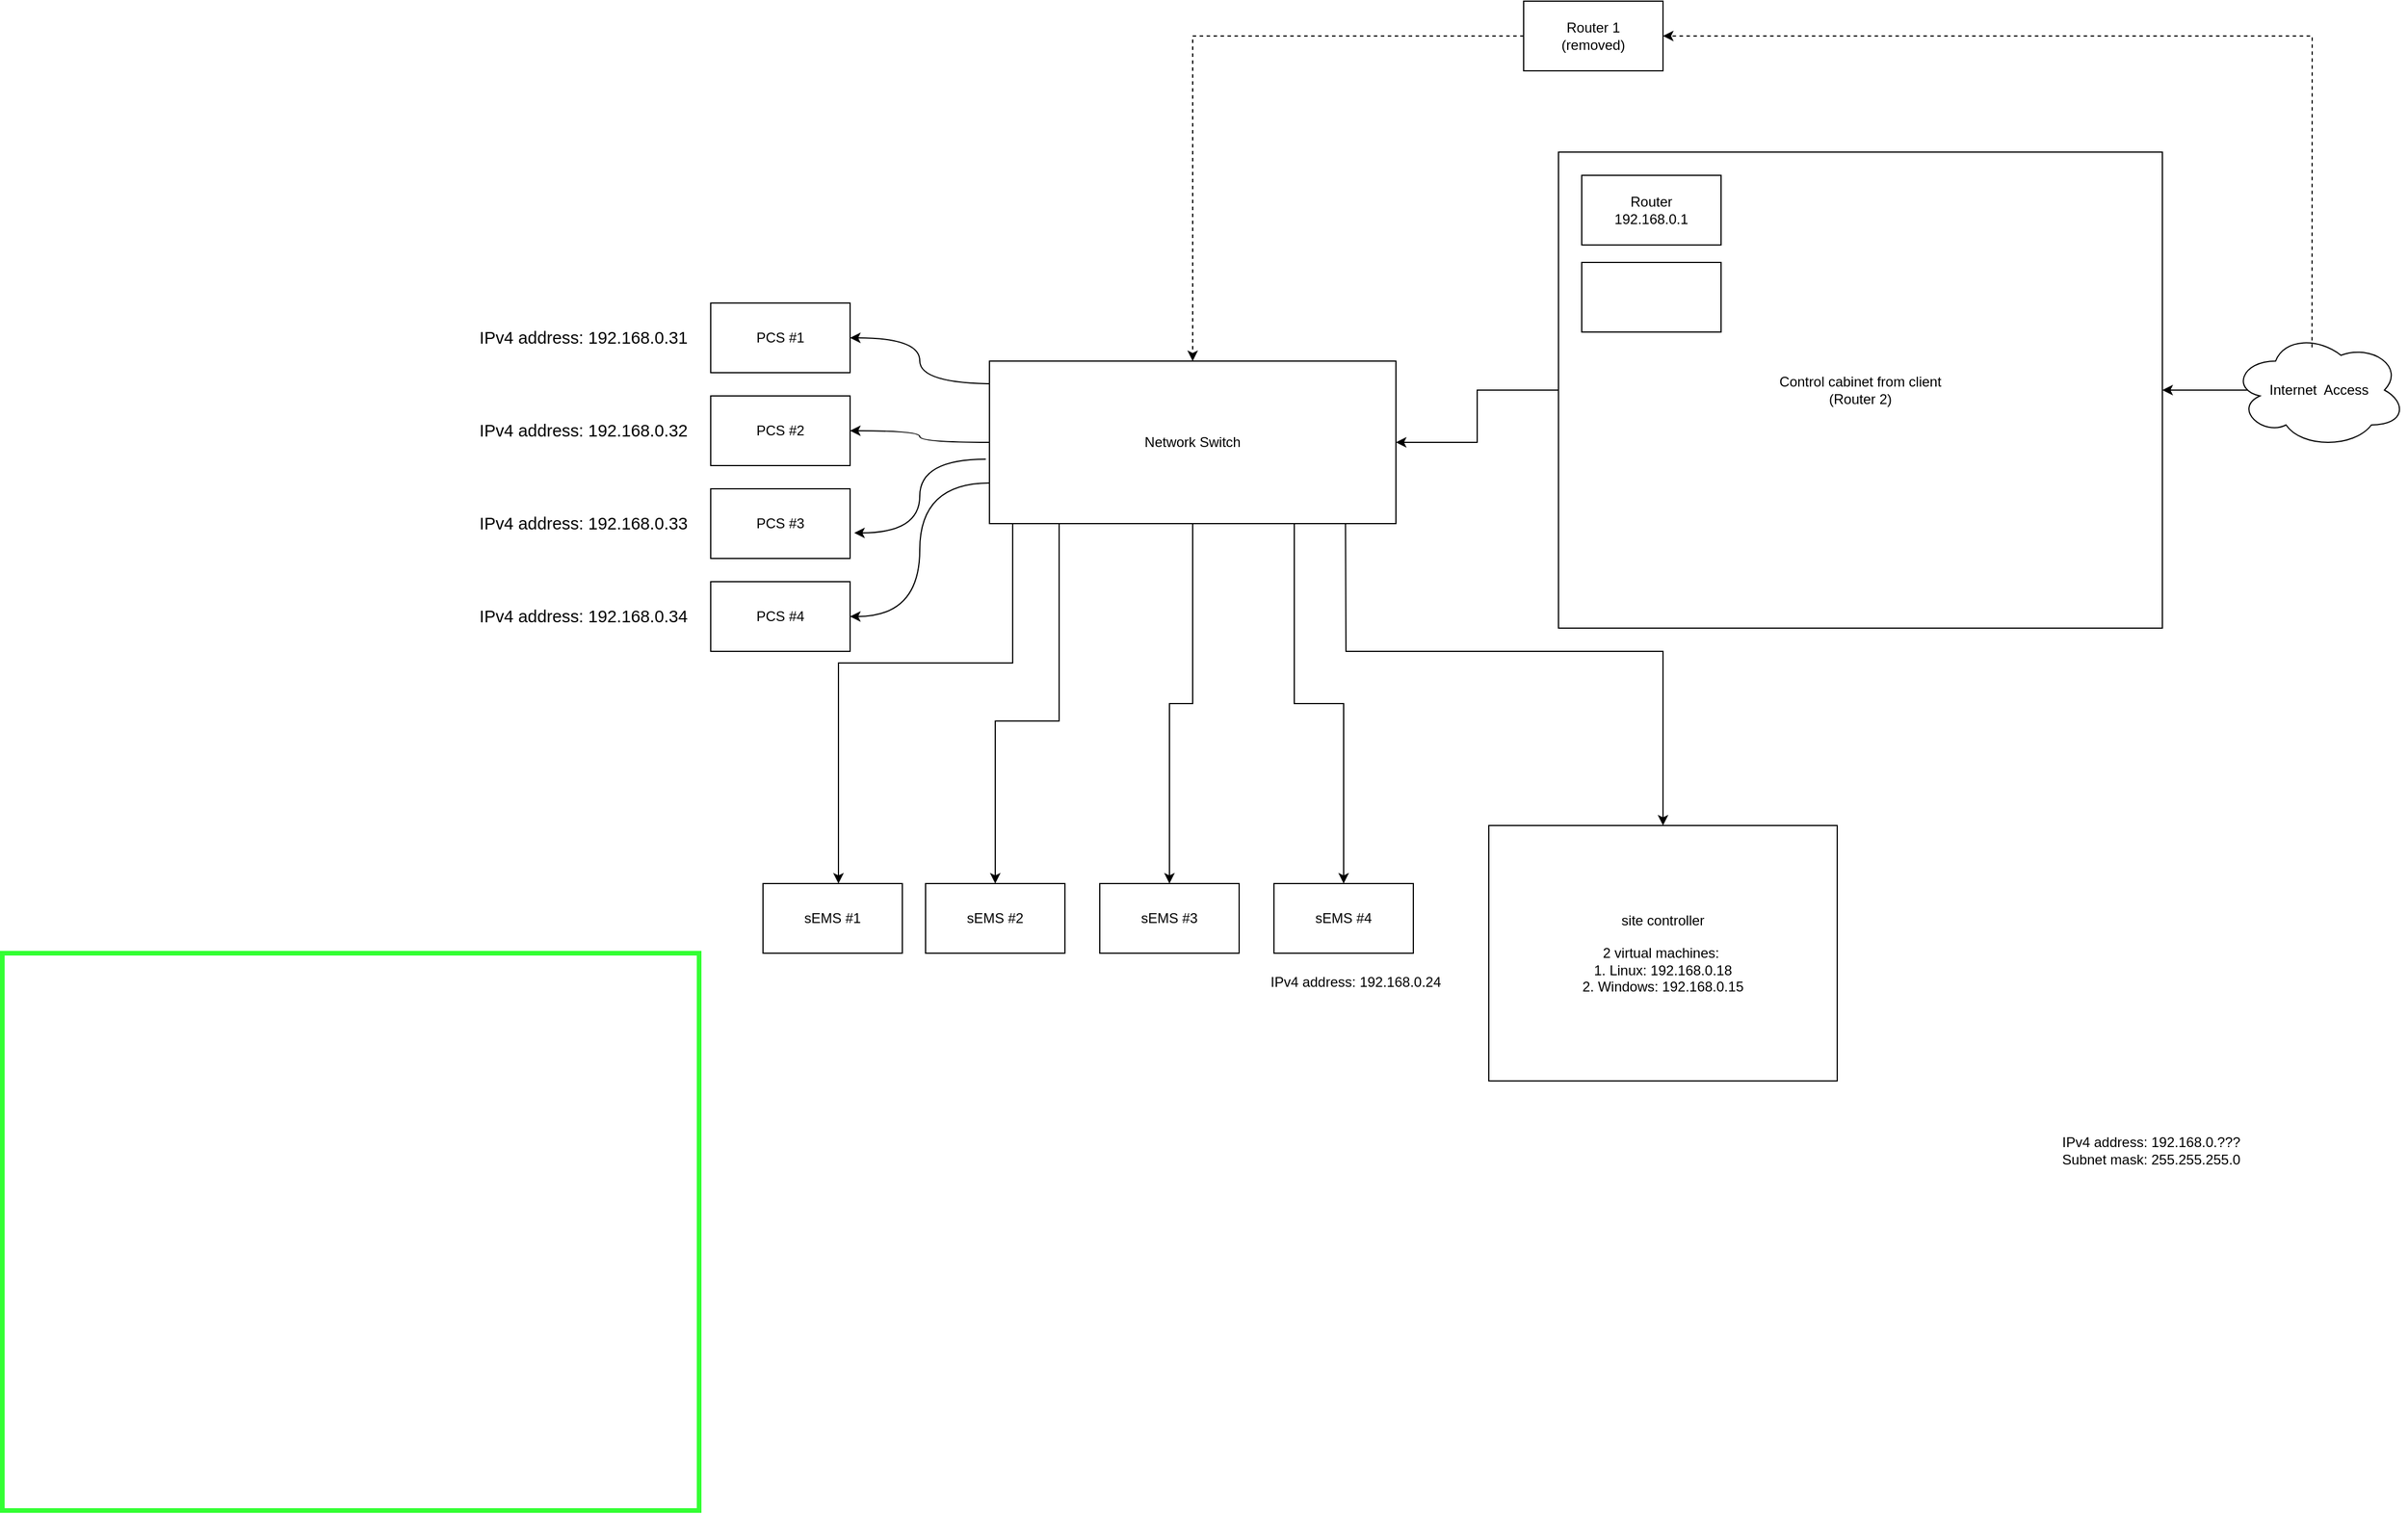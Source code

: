 <mxfile version="25.0.1">
  <diagram name="Page-1" id="i_iEyG8WwpYys4Z01Bvx">
    <mxGraphModel dx="2350" dy="1983" grid="1" gridSize="10" guides="1" tooltips="1" connect="1" arrows="1" fold="1" page="1" pageScale="1" pageWidth="850" pageHeight="1100" math="0" shadow="0">
      <root>
        <mxCell id="0" />
        <mxCell id="1" parent="0" />
        <mxCell id="F2qC7Blam01HhqX9r1j5-35" value="" style="edgeStyle=orthogonalEdgeStyle;rounded=0;orthogonalLoop=1;jettySize=auto;html=1;exitX=0.096;exitY=0.5;exitDx=0;exitDy=0;exitPerimeter=0;" edge="1" parent="1" source="F2qC7Blam01HhqX9r1j5-2" target="F2qC7Blam01HhqX9r1j5-25">
          <mxGeometry relative="1" as="geometry">
            <Array as="points" />
          </mxGeometry>
        </mxCell>
        <mxCell id="F2qC7Blam01HhqX9r1j5-2" value="&lt;div&gt;Internet&amp;nbsp; Access&lt;/div&gt;" style="ellipse;shape=cloud;whiteSpace=wrap;html=1;" vertex="1" parent="1">
          <mxGeometry x="1690" y="85" width="150" height="100" as="geometry" />
        </mxCell>
        <mxCell id="F2qC7Blam01HhqX9r1j5-6" value="" style="edgeStyle=orthogonalEdgeStyle;rounded=0;orthogonalLoop=1;jettySize=auto;html=1;dashed=1;" edge="1" parent="1" source="F2qC7Blam01HhqX9r1j5-3" target="F2qC7Blam01HhqX9r1j5-5">
          <mxGeometry relative="1" as="geometry" />
        </mxCell>
        <mxCell id="F2qC7Blam01HhqX9r1j5-3" value="Router 1&lt;div&gt;(removed)&lt;/div&gt;" style="rounded=0;whiteSpace=wrap;html=1;" vertex="1" parent="1">
          <mxGeometry x="1080" y="-200" width="120" height="60" as="geometry" />
        </mxCell>
        <mxCell id="F2qC7Blam01HhqX9r1j5-4" value="" style="endArrow=classic;html=1;rounded=0;entryX=1;entryY=0.5;entryDx=0;entryDy=0;exitX=0.459;exitY=0.132;exitDx=0;exitDy=0;exitPerimeter=0;dashed=1;" edge="1" parent="1" source="F2qC7Blam01HhqX9r1j5-2" target="F2qC7Blam01HhqX9r1j5-3">
          <mxGeometry width="50" height="50" relative="1" as="geometry">
            <mxPoint x="1220" y="210" as="sourcePoint" />
            <mxPoint x="1000" y="300" as="targetPoint" />
            <Array as="points">
              <mxPoint x="1759" y="-170" />
              <mxPoint x="1539" y="-170" />
              <mxPoint x="1270" y="-170" />
              <mxPoint x="1230" y="-170" />
            </Array>
          </mxGeometry>
        </mxCell>
        <mxCell id="F2qC7Blam01HhqX9r1j5-12" style="edgeStyle=orthogonalEdgeStyle;rounded=0;orthogonalLoop=1;jettySize=auto;html=1;exitX=0.017;exitY=0.14;exitDx=0;exitDy=0;entryX=1;entryY=0.5;entryDx=0;entryDy=0;curved=1;exitPerimeter=0;" edge="1" parent="1" source="F2qC7Blam01HhqX9r1j5-5" target="F2qC7Blam01HhqX9r1j5-7">
          <mxGeometry relative="1" as="geometry">
            <mxPoint x="550" y="210" as="sourcePoint" />
          </mxGeometry>
        </mxCell>
        <mxCell id="F2qC7Blam01HhqX9r1j5-13" style="edgeStyle=orthogonalEdgeStyle;rounded=0;orthogonalLoop=1;jettySize=auto;html=1;exitX=0;exitY=0.5;exitDx=0;exitDy=0;entryX=1;entryY=0.5;entryDx=0;entryDy=0;curved=1;" edge="1" parent="1" source="F2qC7Blam01HhqX9r1j5-5" target="F2qC7Blam01HhqX9r1j5-8">
          <mxGeometry relative="1" as="geometry" />
        </mxCell>
        <mxCell id="F2qC7Blam01HhqX9r1j5-16" style="edgeStyle=orthogonalEdgeStyle;rounded=0;orthogonalLoop=1;jettySize=auto;html=1;exitX=0;exitY=0.75;exitDx=0;exitDy=0;entryX=1;entryY=0.5;entryDx=0;entryDy=0;curved=1;" edge="1" parent="1" source="F2qC7Blam01HhqX9r1j5-5" target="F2qC7Blam01HhqX9r1j5-10">
          <mxGeometry relative="1" as="geometry" />
        </mxCell>
        <mxCell id="F2qC7Blam01HhqX9r1j5-33" style="edgeStyle=orthogonalEdgeStyle;rounded=0;orthogonalLoop=1;jettySize=auto;html=1;exitX=0.5;exitY=1;exitDx=0;exitDy=0;entryX=0.5;entryY=0;entryDx=0;entryDy=0;" edge="1" parent="1" source="F2qC7Blam01HhqX9r1j5-5" target="F2qC7Blam01HhqX9r1j5-30">
          <mxGeometry relative="1" as="geometry">
            <Array as="points">
              <mxPoint x="680" y="420" />
              <mxPoint x="625" y="420" />
            </Array>
          </mxGeometry>
        </mxCell>
        <mxCell id="F2qC7Blam01HhqX9r1j5-34" style="edgeStyle=orthogonalEdgeStyle;rounded=0;orthogonalLoop=1;jettySize=auto;html=1;exitX=0.25;exitY=1;exitDx=0;exitDy=0;" edge="1" parent="1" source="F2qC7Blam01HhqX9r1j5-5" target="F2qC7Blam01HhqX9r1j5-31">
          <mxGeometry relative="1" as="geometry">
            <Array as="points">
              <mxPoint x="640" y="250" />
              <mxPoint x="640" y="370" />
              <mxPoint x="490" y="370" />
            </Array>
          </mxGeometry>
        </mxCell>
        <mxCell id="F2qC7Blam01HhqX9r1j5-38" style="edgeStyle=orthogonalEdgeStyle;rounded=0;orthogonalLoop=1;jettySize=auto;html=1;exitX=0.5;exitY=1;exitDx=0;exitDy=0;entryX=0.5;entryY=0;entryDx=0;entryDy=0;" edge="1" parent="1" source="F2qC7Blam01HhqX9r1j5-5" target="F2qC7Blam01HhqX9r1j5-29">
          <mxGeometry relative="1" as="geometry" />
        </mxCell>
        <mxCell id="F2qC7Blam01HhqX9r1j5-39" style="edgeStyle=orthogonalEdgeStyle;rounded=0;orthogonalLoop=1;jettySize=auto;html=1;exitX=0.75;exitY=1;exitDx=0;exitDy=0;entryX=0.5;entryY=0;entryDx=0;entryDy=0;" edge="1" parent="1" source="F2qC7Blam01HhqX9r1j5-5" target="F2qC7Blam01HhqX9r1j5-23">
          <mxGeometry relative="1" as="geometry" />
        </mxCell>
        <mxCell id="F2qC7Blam01HhqX9r1j5-5" value="Network Switch" style="rounded=0;whiteSpace=wrap;html=1;" vertex="1" parent="1">
          <mxGeometry x="620" y="110" width="350" height="140" as="geometry" />
        </mxCell>
        <mxCell id="F2qC7Blam01HhqX9r1j5-7" value="PCS #1" style="rounded=0;whiteSpace=wrap;html=1;" vertex="1" parent="1">
          <mxGeometry x="380" y="60" width="120" height="60" as="geometry" />
        </mxCell>
        <mxCell id="F2qC7Blam01HhqX9r1j5-8" value="PCS #2" style="rounded=0;whiteSpace=wrap;html=1;" vertex="1" parent="1">
          <mxGeometry x="380" y="140" width="120" height="60" as="geometry" />
        </mxCell>
        <mxCell id="F2qC7Blam01HhqX9r1j5-9" value="PCS #3" style="rounded=0;whiteSpace=wrap;html=1;" vertex="1" parent="1">
          <mxGeometry x="380" y="220" width="120" height="60" as="geometry" />
        </mxCell>
        <mxCell id="F2qC7Blam01HhqX9r1j5-10" value="PCS #4" style="rounded=0;whiteSpace=wrap;html=1;" vertex="1" parent="1">
          <mxGeometry x="380" y="300" width="120" height="60" as="geometry" />
        </mxCell>
        <mxCell id="F2qC7Blam01HhqX9r1j5-14" style="edgeStyle=orthogonalEdgeStyle;rounded=0;orthogonalLoop=1;jettySize=auto;html=1;exitX=-0.009;exitY=0.604;exitDx=0;exitDy=0;entryX=1.03;entryY=0.633;entryDx=0;entryDy=0;entryPerimeter=0;curved=1;exitPerimeter=0;" edge="1" parent="1" source="F2qC7Blam01HhqX9r1j5-5" target="F2qC7Blam01HhqX9r1j5-9">
          <mxGeometry relative="1" as="geometry" />
        </mxCell>
        <mxCell id="F2qC7Blam01HhqX9r1j5-17" value="IPv4 address: 192.168.0.???&lt;div&gt;Subnet mask: 255.255.255.0&lt;/div&gt;" style="text;html=1;align=center;verticalAlign=middle;resizable=0;points=[];autosize=1;strokeColor=none;fillColor=none;" vertex="1" parent="1">
          <mxGeometry x="1530" y="770" width="180" height="40" as="geometry" />
        </mxCell>
        <mxCell id="F2qC7Blam01HhqX9r1j5-19" value="&lt;span style=&quot;font-size:11.0pt;line-height:115%;&lt;br/&gt;font-family:&amp;quot;Calibri&amp;quot;,sans-serif;mso-ascii-theme-font:minor-latin;mso-fareast-font-family:&lt;br/&gt;SimSun;mso-fareast-theme-font:minor-fareast;mso-hansi-theme-font:minor-latin;&lt;br/&gt;mso-bidi-font-family:&amp;quot;Times New Roman&amp;quot;;mso-bidi-theme-font:minor-bidi;&lt;br/&gt;mso-ansi-language:EN-US;mso-fareast-language:EN-US;mso-bidi-language:AR-SA&quot;&gt;IPv4 address: 192.168.0.31&lt;/span&gt;" style="text;html=1;align=center;verticalAlign=middle;resizable=0;points=[];autosize=1;strokeColor=none;fillColor=none;" vertex="1" parent="1">
          <mxGeometry x="170" y="75" width="200" height="30" as="geometry" />
        </mxCell>
        <mxCell id="F2qC7Blam01HhqX9r1j5-20" value="&lt;span style=&quot;font-size:11.0pt;line-height:115%;&lt;br/&gt;font-family:&amp;quot;Calibri&amp;quot;,sans-serif;mso-ascii-theme-font:minor-latin;mso-fareast-font-family:&lt;br/&gt;SimSun;mso-fareast-theme-font:minor-fareast;mso-hansi-theme-font:minor-latin;&lt;br/&gt;mso-bidi-font-family:&amp;quot;Times New Roman&amp;quot;;mso-bidi-theme-font:minor-bidi;&lt;br/&gt;mso-ansi-language:EN-US;mso-fareast-language:EN-US;mso-bidi-language:AR-SA&quot;&gt;IPv4 address: 192.168.0.32&lt;/span&gt;" style="text;html=1;align=center;verticalAlign=middle;resizable=0;points=[];autosize=1;strokeColor=none;fillColor=none;" vertex="1" parent="1">
          <mxGeometry x="170" y="155" width="200" height="30" as="geometry" />
        </mxCell>
        <mxCell id="F2qC7Blam01HhqX9r1j5-21" value="&lt;span style=&quot;font-size:11.0pt;line-height:115%;&lt;br/&gt;font-family:&amp;quot;Calibri&amp;quot;,sans-serif;mso-ascii-theme-font:minor-latin;mso-fareast-font-family:&lt;br/&gt;SimSun;mso-fareast-theme-font:minor-fareast;mso-hansi-theme-font:minor-latin;&lt;br/&gt;mso-bidi-font-family:&amp;quot;Times New Roman&amp;quot;;mso-bidi-theme-font:minor-bidi;&lt;br/&gt;mso-ansi-language:EN-US;mso-fareast-language:EN-US;mso-bidi-language:AR-SA&quot;&gt;IPv4 address: 192.168.0.33&lt;/span&gt;" style="text;html=1;align=center;verticalAlign=middle;resizable=0;points=[];autosize=1;strokeColor=none;fillColor=none;" vertex="1" parent="1">
          <mxGeometry x="170" y="235" width="200" height="30" as="geometry" />
        </mxCell>
        <mxCell id="F2qC7Blam01HhqX9r1j5-22" value="&lt;span style=&quot;font-size:11.0pt;line-height:115%;&lt;br/&gt;font-family:&amp;quot;Calibri&amp;quot;,sans-serif;mso-ascii-theme-font:minor-latin;mso-fareast-font-family:&lt;br/&gt;SimSun;mso-fareast-theme-font:minor-fareast;mso-hansi-theme-font:minor-latin;&lt;br/&gt;mso-bidi-font-family:&amp;quot;Times New Roman&amp;quot;;mso-bidi-theme-font:minor-bidi;&lt;br/&gt;mso-ansi-language:EN-US;mso-fareast-language:EN-US;mso-bidi-language:AR-SA&quot;&gt;IPv4 address: 192.168.0.34&lt;/span&gt;" style="text;html=1;align=center;verticalAlign=middle;resizable=0;points=[];autosize=1;strokeColor=none;fillColor=none;" vertex="1" parent="1">
          <mxGeometry x="170" y="315" width="200" height="30" as="geometry" />
        </mxCell>
        <mxCell id="F2qC7Blam01HhqX9r1j5-23" value="sEMS #4" style="whiteSpace=wrap;html=1;" vertex="1" parent="1">
          <mxGeometry x="865" y="560" width="120" height="60" as="geometry" />
        </mxCell>
        <mxCell id="F2qC7Blam01HhqX9r1j5-24" value="IPv4 address: 192.168.0.24" style="text;html=1;align=center;verticalAlign=middle;resizable=0;points=[];autosize=1;strokeColor=none;fillColor=none;" vertex="1" parent="1">
          <mxGeometry x="850" y="630" width="170" height="30" as="geometry" />
        </mxCell>
        <mxCell id="F2qC7Blam01HhqX9r1j5-26" style="edgeStyle=orthogonalEdgeStyle;rounded=0;orthogonalLoop=1;jettySize=auto;html=1;exitX=0;exitY=0.5;exitDx=0;exitDy=0;entryX=1;entryY=0.5;entryDx=0;entryDy=0;" edge="1" parent="1" source="F2qC7Blam01HhqX9r1j5-25" target="F2qC7Blam01HhqX9r1j5-5">
          <mxGeometry relative="1" as="geometry" />
        </mxCell>
        <mxCell id="F2qC7Blam01HhqX9r1j5-25" value="Control cabinet from client&lt;div&gt;(Router 2)&lt;/div&gt;" style="rounded=0;whiteSpace=wrap;html=1;" vertex="1" parent="1">
          <mxGeometry x="1110" y="-70" width="520" height="410" as="geometry" />
        </mxCell>
        <mxCell id="F2qC7Blam01HhqX9r1j5-28" value="" style="rounded=0;whiteSpace=wrap;html=1;fillColor=none;strokeWidth=4;strokeColor=#33FF33;" vertex="1" parent="1">
          <mxGeometry x="-230" y="620" width="600" height="480" as="geometry" />
        </mxCell>
        <mxCell id="F2qC7Blam01HhqX9r1j5-29" value="sEMS #3" style="whiteSpace=wrap;html=1;" vertex="1" parent="1">
          <mxGeometry x="715" y="560" width="120" height="60" as="geometry" />
        </mxCell>
        <mxCell id="F2qC7Blam01HhqX9r1j5-30" value="sEMS #2" style="whiteSpace=wrap;html=1;" vertex="1" parent="1">
          <mxGeometry x="565" y="560" width="120" height="60" as="geometry" />
        </mxCell>
        <mxCell id="F2qC7Blam01HhqX9r1j5-31" value="sEMS #1" style="whiteSpace=wrap;html=1;" vertex="1" parent="1">
          <mxGeometry x="425" y="560" width="120" height="60" as="geometry" />
        </mxCell>
        <mxCell id="F2qC7Blam01HhqX9r1j5-36" value="Router&lt;div&gt;192.168.0.1&lt;/div&gt;" style="rounded=0;whiteSpace=wrap;html=1;" vertex="1" parent="1">
          <mxGeometry x="1130" y="-50" width="120" height="60" as="geometry" />
        </mxCell>
        <mxCell id="F2qC7Blam01HhqX9r1j5-37" value="site controller&lt;div&gt;&lt;br&gt;&lt;/div&gt;&lt;div&gt;2 virtual machines:&amp;nbsp;&lt;/div&gt;&lt;div&gt;1. Linux: 192.168.0.18&lt;/div&gt;&lt;div&gt;2. Windows: 192.168.0.15&lt;/div&gt;" style="whiteSpace=wrap;html=1;" vertex="1" parent="1">
          <mxGeometry x="1050" y="510" width="300" height="220" as="geometry" />
        </mxCell>
        <mxCell id="F2qC7Blam01HhqX9r1j5-40" value="" style="edgeStyle=none;orthogonalLoop=1;jettySize=auto;html=1;rounded=0;entryX=0.5;entryY=0;entryDx=0;entryDy=0;exitX=0.876;exitY=1.001;exitDx=0;exitDy=0;exitPerimeter=0;" edge="1" parent="1" source="F2qC7Blam01HhqX9r1j5-5" target="F2qC7Blam01HhqX9r1j5-37">
          <mxGeometry width="100" relative="1" as="geometry">
            <mxPoint x="880" y="260" as="sourcePoint" />
            <mxPoint x="980" y="260" as="targetPoint" />
            <Array as="points">
              <mxPoint x="927" y="360" />
              <mxPoint x="1200" y="360" />
            </Array>
          </mxGeometry>
        </mxCell>
        <mxCell id="F2qC7Blam01HhqX9r1j5-41" value="" style="rounded=0;whiteSpace=wrap;html=1;" vertex="1" parent="1">
          <mxGeometry x="1130" y="25" width="120" height="60" as="geometry" />
        </mxCell>
      </root>
    </mxGraphModel>
  </diagram>
</mxfile>
